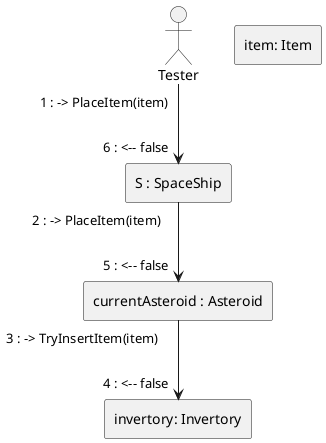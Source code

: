 @startuml
'autonumber "0:"
skinparam linestyle ortho

actor Tester as Tester
rectangle "S : SpaceShip" as S
rectangle "currentAsteroid : Asteroid" as ca
rectangle "item: Item"
rectangle "invertory: Invertory" as inv

Tester --> S: "1 : -> PlaceItem(item)" "6 : <-- false"
S --> ca: "2 : -> PlaceItem(item)" "5 : <-- false"
ca --> inv: "3 : -> TryInsertItem(item)" "4 : <-- false"


@enduml